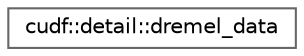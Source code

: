 digraph "类继承关系图"
{
 // LATEX_PDF_SIZE
  bgcolor="transparent";
  edge [fontname=Helvetica,fontsize=10,labelfontname=Helvetica,labelfontsize=10];
  node [fontname=Helvetica,fontsize=10,shape=box,height=0.2,width=0.4];
  rankdir="LR";
  Node0 [id="Node000000",label="cudf::detail::dremel_data",height=0.2,width=0.4,color="grey40", fillcolor="white", style="filled",URL="$structcudf_1_1detail_1_1dremel__data.html",tooltip="Dremel data that describes one nested type column"];
}
